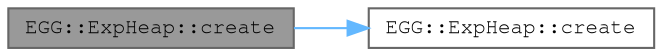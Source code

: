 digraph "EGG::ExpHeap::create"
{
 // LATEX_PDF_SIZE
  bgcolor="transparent";
  edge [fontname=FreeMono,fontsize=10,labelfontname=FreeMono,labelfontsize=10];
  node [fontname=FreeMono,fontsize=10,shape=box,height=0.2,width=0.4];
  rankdir="LR";
  Node1 [label="EGG::ExpHeap::create",height=0.2,width=0.4,color="gray40", fillcolor="grey60", style="filled", fontcolor="black",tooltip="Create a new ExpHeap as a child of an existing heap."];
  Node1 -> Node2 [color="steelblue1",style="solid"];
  Node2 [label="EGG::ExpHeap::create",height=0.2,width=0.4,color="grey40", fillcolor="white", style="filled",URL="$class_e_g_g_1_1_exp_heap.html#a9a63a218301dad5a4deb08a550aeeaf3",tooltip="Create an EGG ExpHeap and wrapped MEM ExpHeap in a certain region."];
}

